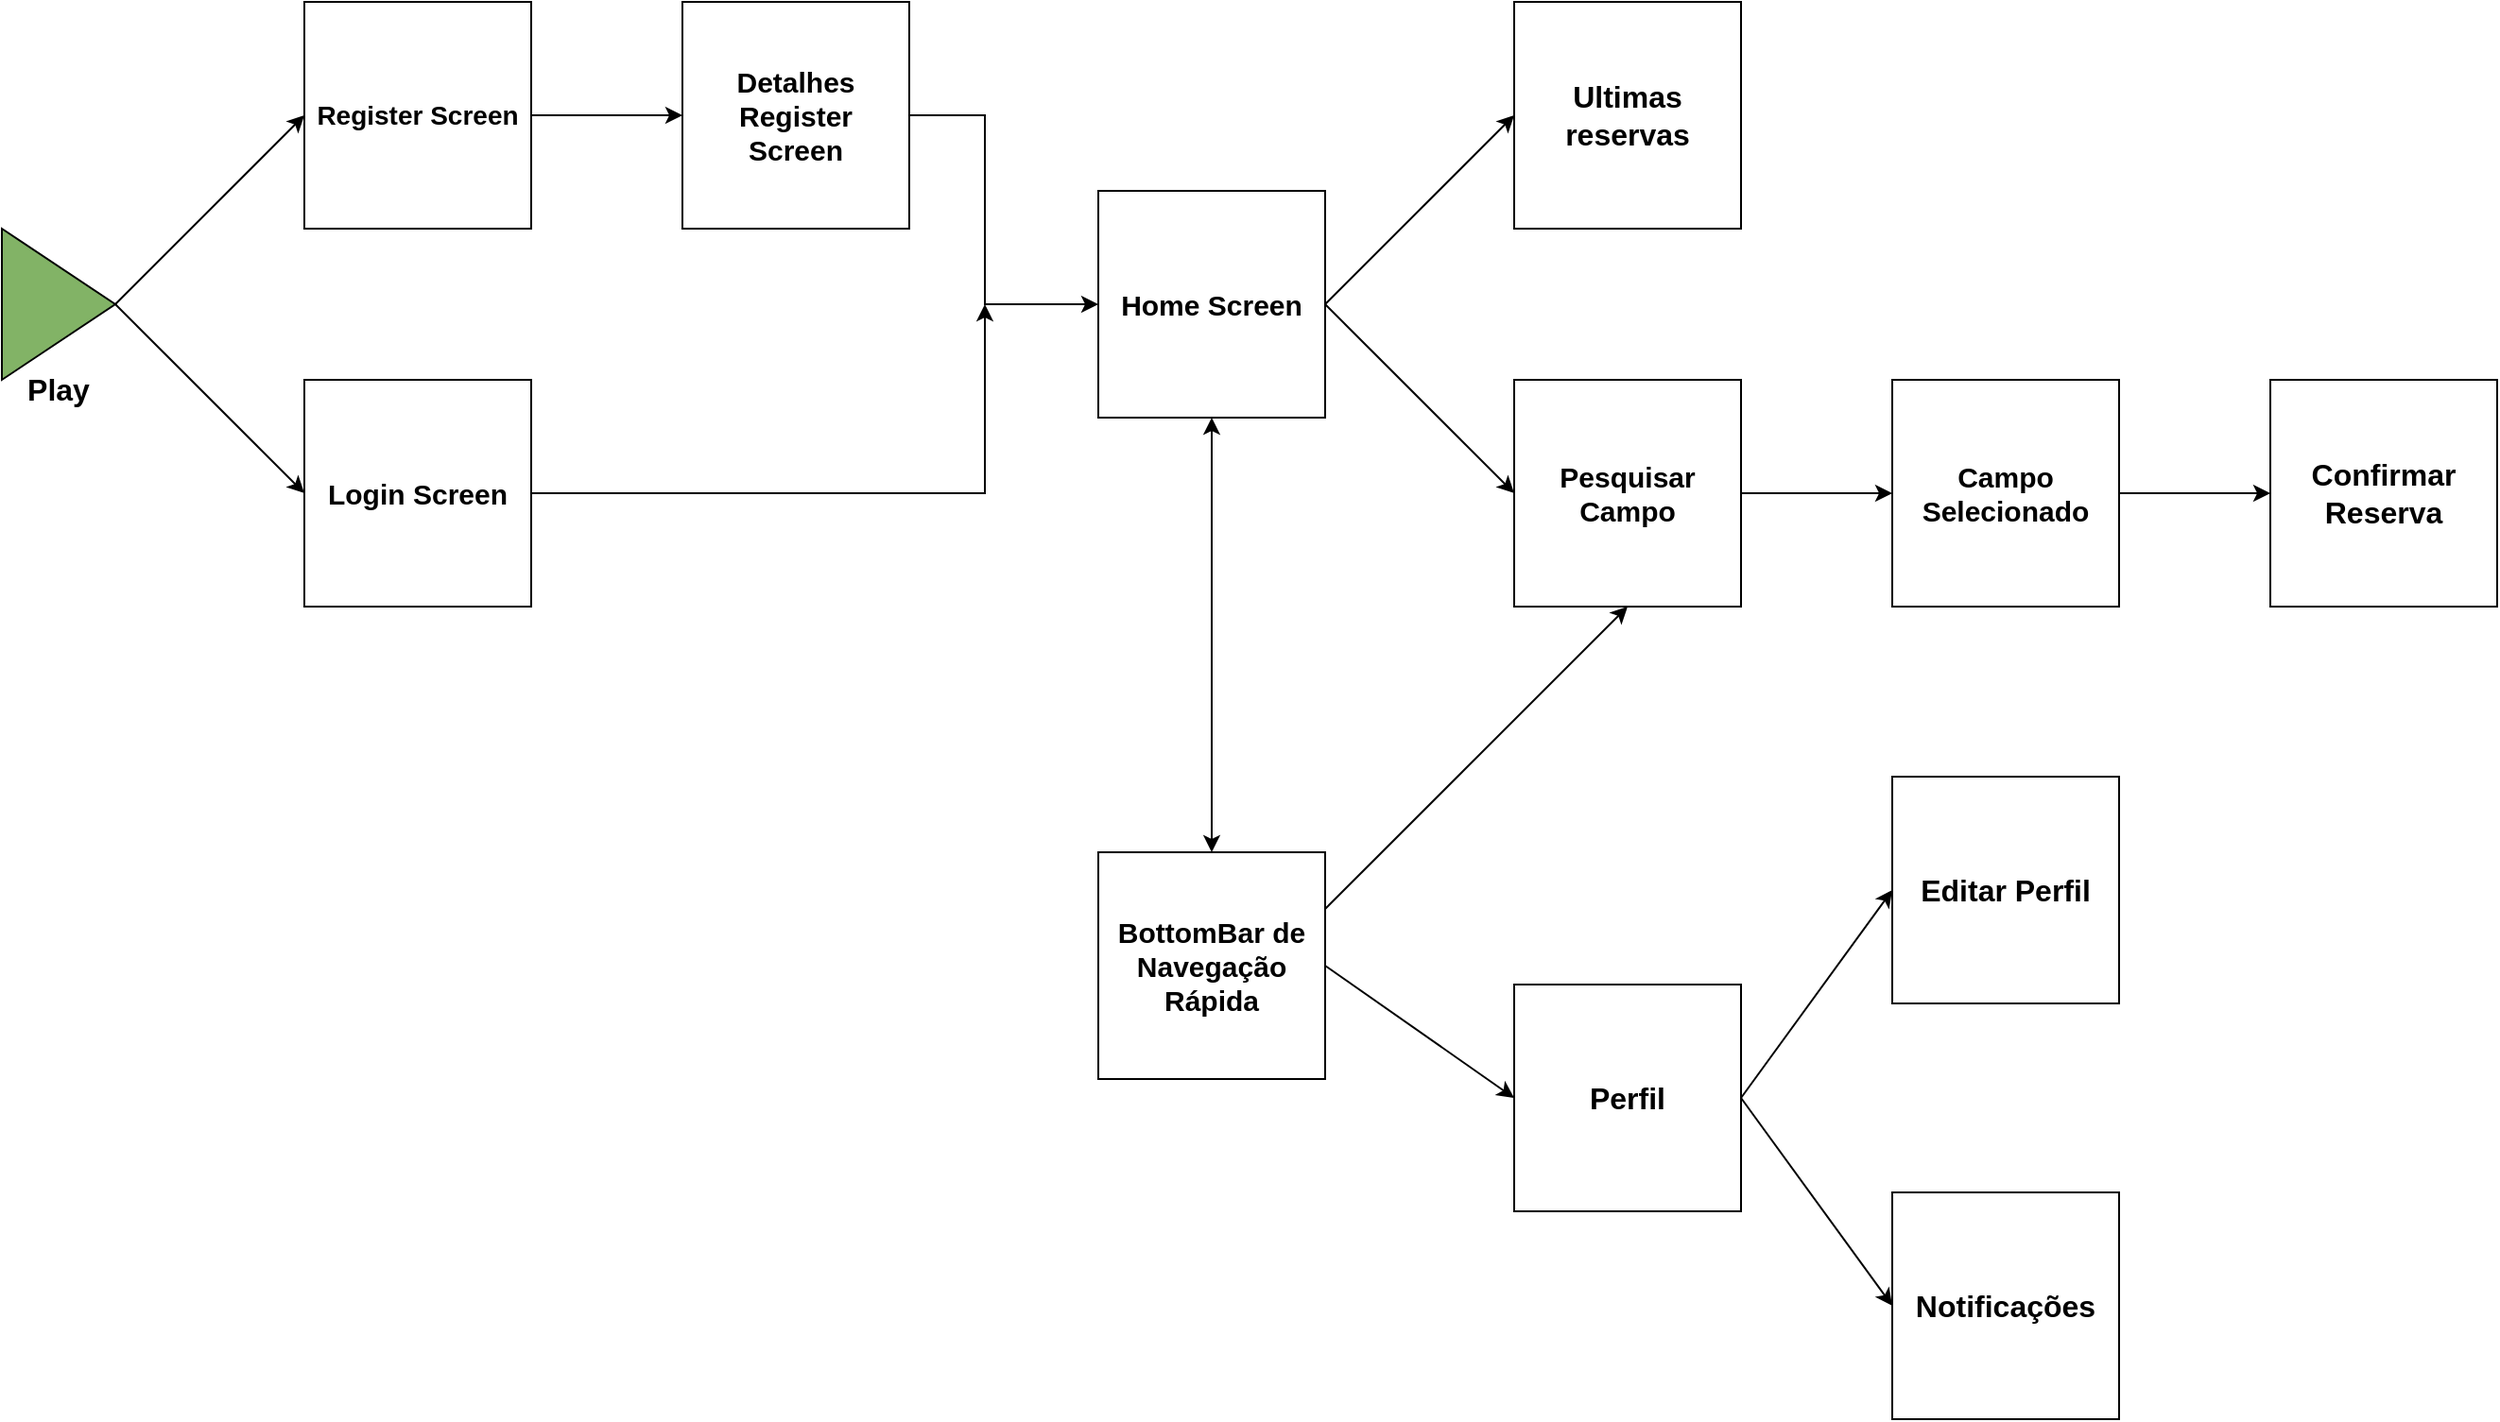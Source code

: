 <mxfile version="26.2.14">
  <diagram name="Página-1" id="e-PAu1Qz6lfyg0AjnaOK">
    <mxGraphModel dx="2078" dy="924" grid="1" gridSize="10" guides="1" tooltips="1" connect="1" arrows="1" fold="1" page="0" pageScale="1" pageWidth="827" pageHeight="1169" math="0" shadow="0">
      <root>
        <mxCell id="0" />
        <mxCell id="1" parent="0" />
        <mxCell id="4WmHscfunYAhXQvbJhkm-1" value="" style="triangle;whiteSpace=wrap;html=1;fillColor=#82B366;strokeColor=#000000;" vertex="1" parent="1">
          <mxGeometry x="-240" y="360" width="60" height="80" as="geometry" />
        </mxCell>
        <mxCell id="4WmHscfunYAhXQvbJhkm-2" value="" style="endArrow=classic;html=1;rounded=0;exitX=1;exitY=0.5;exitDx=0;exitDy=0;entryX=0;entryY=0.5;entryDx=0;entryDy=0;entryPerimeter=0;" edge="1" parent="1" source="4WmHscfunYAhXQvbJhkm-1" target="4WmHscfunYAhXQvbJhkm-5">
          <mxGeometry width="50" height="50" relative="1" as="geometry">
            <mxPoint x="-160" y="410" as="sourcePoint" />
            <mxPoint x="-100" y="405" as="targetPoint" />
          </mxGeometry>
        </mxCell>
        <mxCell id="4WmHscfunYAhXQvbJhkm-5" value="&lt;b&gt;&lt;font style=&quot;font-size: 14px;&quot;&gt;Register Screen&lt;/font&gt;&lt;/b&gt;" style="rounded=0;whiteSpace=wrap;html=1;" vertex="1" parent="1">
          <mxGeometry x="-80" y="240" width="120" height="120" as="geometry" />
        </mxCell>
        <mxCell id="4WmHscfunYAhXQvbJhkm-6" value="" style="endArrow=classic;html=1;rounded=0;exitX=1;exitY=0.5;exitDx=0;exitDy=0;entryX=0;entryY=0.5;entryDx=0;entryDy=0;" edge="1" parent="1" source="4WmHscfunYAhXQvbJhkm-1" target="4WmHscfunYAhXQvbJhkm-7">
          <mxGeometry width="50" height="50" relative="1" as="geometry">
            <mxPoint x="390" y="430" as="sourcePoint" />
            <mxPoint x="-110" y="500" as="targetPoint" />
          </mxGeometry>
        </mxCell>
        <mxCell id="4WmHscfunYAhXQvbJhkm-7" value="&lt;b&gt;&lt;font style=&quot;font-size: 15px;&quot;&gt;Login Screen&lt;/font&gt;&lt;/b&gt;" style="rounded=0;whiteSpace=wrap;html=1;" vertex="1" parent="1">
          <mxGeometry x="-80" y="440" width="120" height="120" as="geometry" />
        </mxCell>
        <mxCell id="4WmHscfunYAhXQvbJhkm-8" value="" style="endArrow=classic;html=1;rounded=0;exitX=1;exitY=0.5;exitDx=0;exitDy=0;" edge="1" parent="1" source="4WmHscfunYAhXQvbJhkm-5">
          <mxGeometry width="50" height="50" relative="1" as="geometry">
            <mxPoint x="390" y="430" as="sourcePoint" />
            <mxPoint x="120" y="300" as="targetPoint" />
          </mxGeometry>
        </mxCell>
        <mxCell id="4WmHscfunYAhXQvbJhkm-9" value="&lt;b&gt;&lt;font style=&quot;font-size: 15px;&quot;&gt;Detalhes Register&lt;/font&gt;&lt;/b&gt;&lt;div&gt;&lt;b&gt;&lt;font style=&quot;font-size: 15px;&quot;&gt;Screen&lt;/font&gt;&lt;/b&gt;&lt;/div&gt;" style="rounded=0;whiteSpace=wrap;html=1;" vertex="1" parent="1">
          <mxGeometry x="120" y="240" width="120" height="120" as="geometry" />
        </mxCell>
        <mxCell id="4WmHscfunYAhXQvbJhkm-10" value="" style="endArrow=classic;html=1;rounded=0;exitX=1;exitY=0.5;exitDx=0;exitDy=0;" edge="1" parent="1" source="4WmHscfunYAhXQvbJhkm-7">
          <mxGeometry width="50" height="50" relative="1" as="geometry">
            <mxPoint x="390" y="430" as="sourcePoint" />
            <mxPoint x="280" y="400" as="targetPoint" />
            <Array as="points">
              <mxPoint x="280" y="500" />
            </Array>
          </mxGeometry>
        </mxCell>
        <mxCell id="4WmHscfunYAhXQvbJhkm-11" value="" style="endArrow=classic;html=1;rounded=0;exitX=1;exitY=0.5;exitDx=0;exitDy=0;" edge="1" parent="1" source="4WmHscfunYAhXQvbJhkm-9">
          <mxGeometry width="50" height="50" relative="1" as="geometry">
            <mxPoint x="390" y="430" as="sourcePoint" />
            <mxPoint x="340" y="400" as="targetPoint" />
            <Array as="points">
              <mxPoint x="280" y="300" />
              <mxPoint x="280" y="400" />
            </Array>
          </mxGeometry>
        </mxCell>
        <mxCell id="4WmHscfunYAhXQvbJhkm-12" value="&lt;b&gt;&lt;font style=&quot;font-size: 15px;&quot;&gt;Home Screen&lt;/font&gt;&lt;/b&gt;" style="rounded=0;whiteSpace=wrap;html=1;" vertex="1" parent="1">
          <mxGeometry x="340" y="340" width="120" height="120" as="geometry" />
        </mxCell>
        <mxCell id="4WmHscfunYAhXQvbJhkm-13" value="" style="endArrow=classic;html=1;rounded=0;exitX=1;exitY=0.5;exitDx=0;exitDy=0;entryX=0;entryY=0.5;entryDx=0;entryDy=0;" edge="1" parent="1" target="4WmHscfunYAhXQvbJhkm-16">
          <mxGeometry width="50" height="50" relative="1" as="geometry">
            <mxPoint x="460" y="400" as="sourcePoint" />
            <mxPoint x="560" y="300" as="targetPoint" />
          </mxGeometry>
        </mxCell>
        <mxCell id="4WmHscfunYAhXQvbJhkm-14" value="" style="endArrow=classic;html=1;rounded=0;exitX=1;exitY=0.5;exitDx=0;exitDy=0;entryX=0;entryY=0.5;entryDx=0;entryDy=0;" edge="1" parent="1" target="4WmHscfunYAhXQvbJhkm-15">
          <mxGeometry width="50" height="50" relative="1" as="geometry">
            <mxPoint x="460" y="400" as="sourcePoint" />
            <mxPoint x="560" y="500" as="targetPoint" />
          </mxGeometry>
        </mxCell>
        <mxCell id="4WmHscfunYAhXQvbJhkm-15" value="&lt;b&gt;&lt;font style=&quot;font-size: 15px;&quot;&gt;Pesquisar Campo&lt;/font&gt;&lt;/b&gt;" style="rounded=0;whiteSpace=wrap;html=1;" vertex="1" parent="1">
          <mxGeometry x="560" y="440" width="120" height="120" as="geometry" />
        </mxCell>
        <mxCell id="4WmHscfunYAhXQvbJhkm-16" value="&lt;b&gt;&lt;font style=&quot;font-size: 16px;&quot;&gt;Ultimas reservas&lt;/font&gt;&lt;/b&gt;" style="rounded=0;whiteSpace=wrap;html=1;" vertex="1" parent="1">
          <mxGeometry x="560" y="240" width="120" height="120" as="geometry" />
        </mxCell>
        <mxCell id="4WmHscfunYAhXQvbJhkm-17" value="&lt;b&gt;&lt;font style=&quot;font-size: 16px;&quot;&gt;Play&lt;/font&gt;&lt;/b&gt;" style="text;html=1;align=center;verticalAlign=middle;whiteSpace=wrap;rounded=0;" vertex="1" parent="1">
          <mxGeometry x="-240" y="430" width="60" height="30" as="geometry" />
        </mxCell>
        <mxCell id="4WmHscfunYAhXQvbJhkm-20" value="&lt;b&gt;&lt;font style=&quot;font-size: 15px;&quot;&gt;BottomBar de Navegação Rápida&lt;/font&gt;&lt;/b&gt;" style="rounded=0;whiteSpace=wrap;html=1;" vertex="1" parent="1">
          <mxGeometry x="340" y="690" width="120" height="120" as="geometry" />
        </mxCell>
        <mxCell id="4WmHscfunYAhXQvbJhkm-22" value="" style="endArrow=classic;html=1;rounded=0;exitX=1;exitY=0.5;exitDx=0;exitDy=0;entryX=0;entryY=0.5;entryDx=0;entryDy=0;" edge="1" parent="1" source="4WmHscfunYAhXQvbJhkm-15" target="4WmHscfunYAhXQvbJhkm-23">
          <mxGeometry width="50" height="50" relative="1" as="geometry">
            <mxPoint x="730" y="300" as="sourcePoint" />
            <mxPoint x="780" y="240" as="targetPoint" />
          </mxGeometry>
        </mxCell>
        <mxCell id="4WmHscfunYAhXQvbJhkm-23" value="&lt;b&gt;&lt;font style=&quot;font-size: 15px;&quot;&gt;Campo Selecionado&lt;/font&gt;&lt;/b&gt;" style="rounded=0;whiteSpace=wrap;html=1;" vertex="1" parent="1">
          <mxGeometry x="760" y="440" width="120" height="120" as="geometry" />
        </mxCell>
        <mxCell id="4WmHscfunYAhXQvbJhkm-25" value="" style="endArrow=classic;html=1;rounded=0;exitX=1;exitY=0.5;exitDx=0;exitDy=0;entryX=0;entryY=0.5;entryDx=0;entryDy=0;" edge="1" parent="1" source="4WmHscfunYAhXQvbJhkm-20" target="4WmHscfunYAhXQvbJhkm-26">
          <mxGeometry width="50" height="50" relative="1" as="geometry">
            <mxPoint x="450" y="590" as="sourcePoint" />
            <mxPoint x="560" y="660" as="targetPoint" />
          </mxGeometry>
        </mxCell>
        <mxCell id="4WmHscfunYAhXQvbJhkm-26" value="&lt;font style=&quot;font-size: 16px;&quot;&gt;&lt;b style=&quot;&quot;&gt;Perfil&lt;/b&gt;&lt;/font&gt;" style="rounded=0;whiteSpace=wrap;html=1;" vertex="1" parent="1">
          <mxGeometry x="560" y="760" width="120" height="120" as="geometry" />
        </mxCell>
        <mxCell id="4WmHscfunYAhXQvbJhkm-27" value="" style="endArrow=classic;html=1;rounded=0;entryX=0;entryY=0.5;entryDx=0;entryDy=0;exitX=1;exitY=0.5;exitDx=0;exitDy=0;" edge="1" parent="1" source="4WmHscfunYAhXQvbJhkm-26" target="4WmHscfunYAhXQvbJhkm-28">
          <mxGeometry width="50" height="50" relative="1" as="geometry">
            <mxPoint x="680" y="730" as="sourcePoint" />
            <mxPoint x="800" y="690" as="targetPoint" />
          </mxGeometry>
        </mxCell>
        <mxCell id="4WmHscfunYAhXQvbJhkm-28" value="&lt;b&gt;&lt;font style=&quot;font-size: 16px;&quot;&gt;Editar Perfil&lt;/font&gt;&lt;/b&gt;" style="rounded=0;whiteSpace=wrap;html=1;" vertex="1" parent="1">
          <mxGeometry x="760" y="650" width="120" height="120" as="geometry" />
        </mxCell>
        <mxCell id="4WmHscfunYAhXQvbJhkm-29" value="" style="endArrow=classic;html=1;rounded=0;exitX=1;exitY=0.5;exitDx=0;exitDy=0;entryX=0;entryY=0.5;entryDx=0;entryDy=0;" edge="1" parent="1" source="4WmHscfunYAhXQvbJhkm-26" target="4WmHscfunYAhXQvbJhkm-30">
          <mxGeometry width="50" height="50" relative="1" as="geometry">
            <mxPoint x="670" y="860" as="sourcePoint" />
            <mxPoint x="800" y="910" as="targetPoint" />
          </mxGeometry>
        </mxCell>
        <mxCell id="4WmHscfunYAhXQvbJhkm-30" value="&lt;b&gt;&lt;font style=&quot;font-size: 16px;&quot;&gt;Notificações&lt;/font&gt;&lt;/b&gt;" style="rounded=0;whiteSpace=wrap;html=1;" vertex="1" parent="1">
          <mxGeometry x="760" y="870" width="120" height="120" as="geometry" />
        </mxCell>
        <mxCell id="4WmHscfunYAhXQvbJhkm-31" value="" style="endArrow=classic;html=1;rounded=0;exitX=1;exitY=0.5;exitDx=0;exitDy=0;entryX=0;entryY=0.5;entryDx=0;entryDy=0;" edge="1" parent="1" source="4WmHscfunYAhXQvbJhkm-23" target="4WmHscfunYAhXQvbJhkm-32">
          <mxGeometry width="50" height="50" relative="1" as="geometry">
            <mxPoint x="670" y="390" as="sourcePoint" />
            <mxPoint x="1000" y="300" as="targetPoint" />
          </mxGeometry>
        </mxCell>
        <mxCell id="4WmHscfunYAhXQvbJhkm-32" value="&lt;b&gt;&lt;font style=&quot;font-size: 16px;&quot;&gt;Confirmar Reserva&lt;/font&gt;&lt;/b&gt;" style="rounded=0;whiteSpace=wrap;html=1;" vertex="1" parent="1">
          <mxGeometry x="960" y="440" width="120" height="120" as="geometry" />
        </mxCell>
        <mxCell id="4WmHscfunYAhXQvbJhkm-34" value="" style="endArrow=classic;html=1;rounded=0;exitX=1;exitY=0.25;exitDx=0;exitDy=0;entryX=0.5;entryY=1;entryDx=0;entryDy=0;" edge="1" parent="1" source="4WmHscfunYAhXQvbJhkm-20" target="4WmHscfunYAhXQvbJhkm-15">
          <mxGeometry width="50" height="50" relative="1" as="geometry">
            <mxPoint x="470" y="690" as="sourcePoint" />
            <mxPoint x="520" y="640" as="targetPoint" />
          </mxGeometry>
        </mxCell>
        <mxCell id="4WmHscfunYAhXQvbJhkm-35" value="" style="endArrow=classic;startArrow=classic;html=1;rounded=0;exitX=0.5;exitY=0;exitDx=0;exitDy=0;entryX=0.5;entryY=1;entryDx=0;entryDy=0;" edge="1" parent="1" source="4WmHscfunYAhXQvbJhkm-20" target="4WmHscfunYAhXQvbJhkm-12">
          <mxGeometry width="50" height="50" relative="1" as="geometry">
            <mxPoint x="430" y="600" as="sourcePoint" />
            <mxPoint x="480" y="550" as="targetPoint" />
          </mxGeometry>
        </mxCell>
      </root>
    </mxGraphModel>
  </diagram>
</mxfile>
